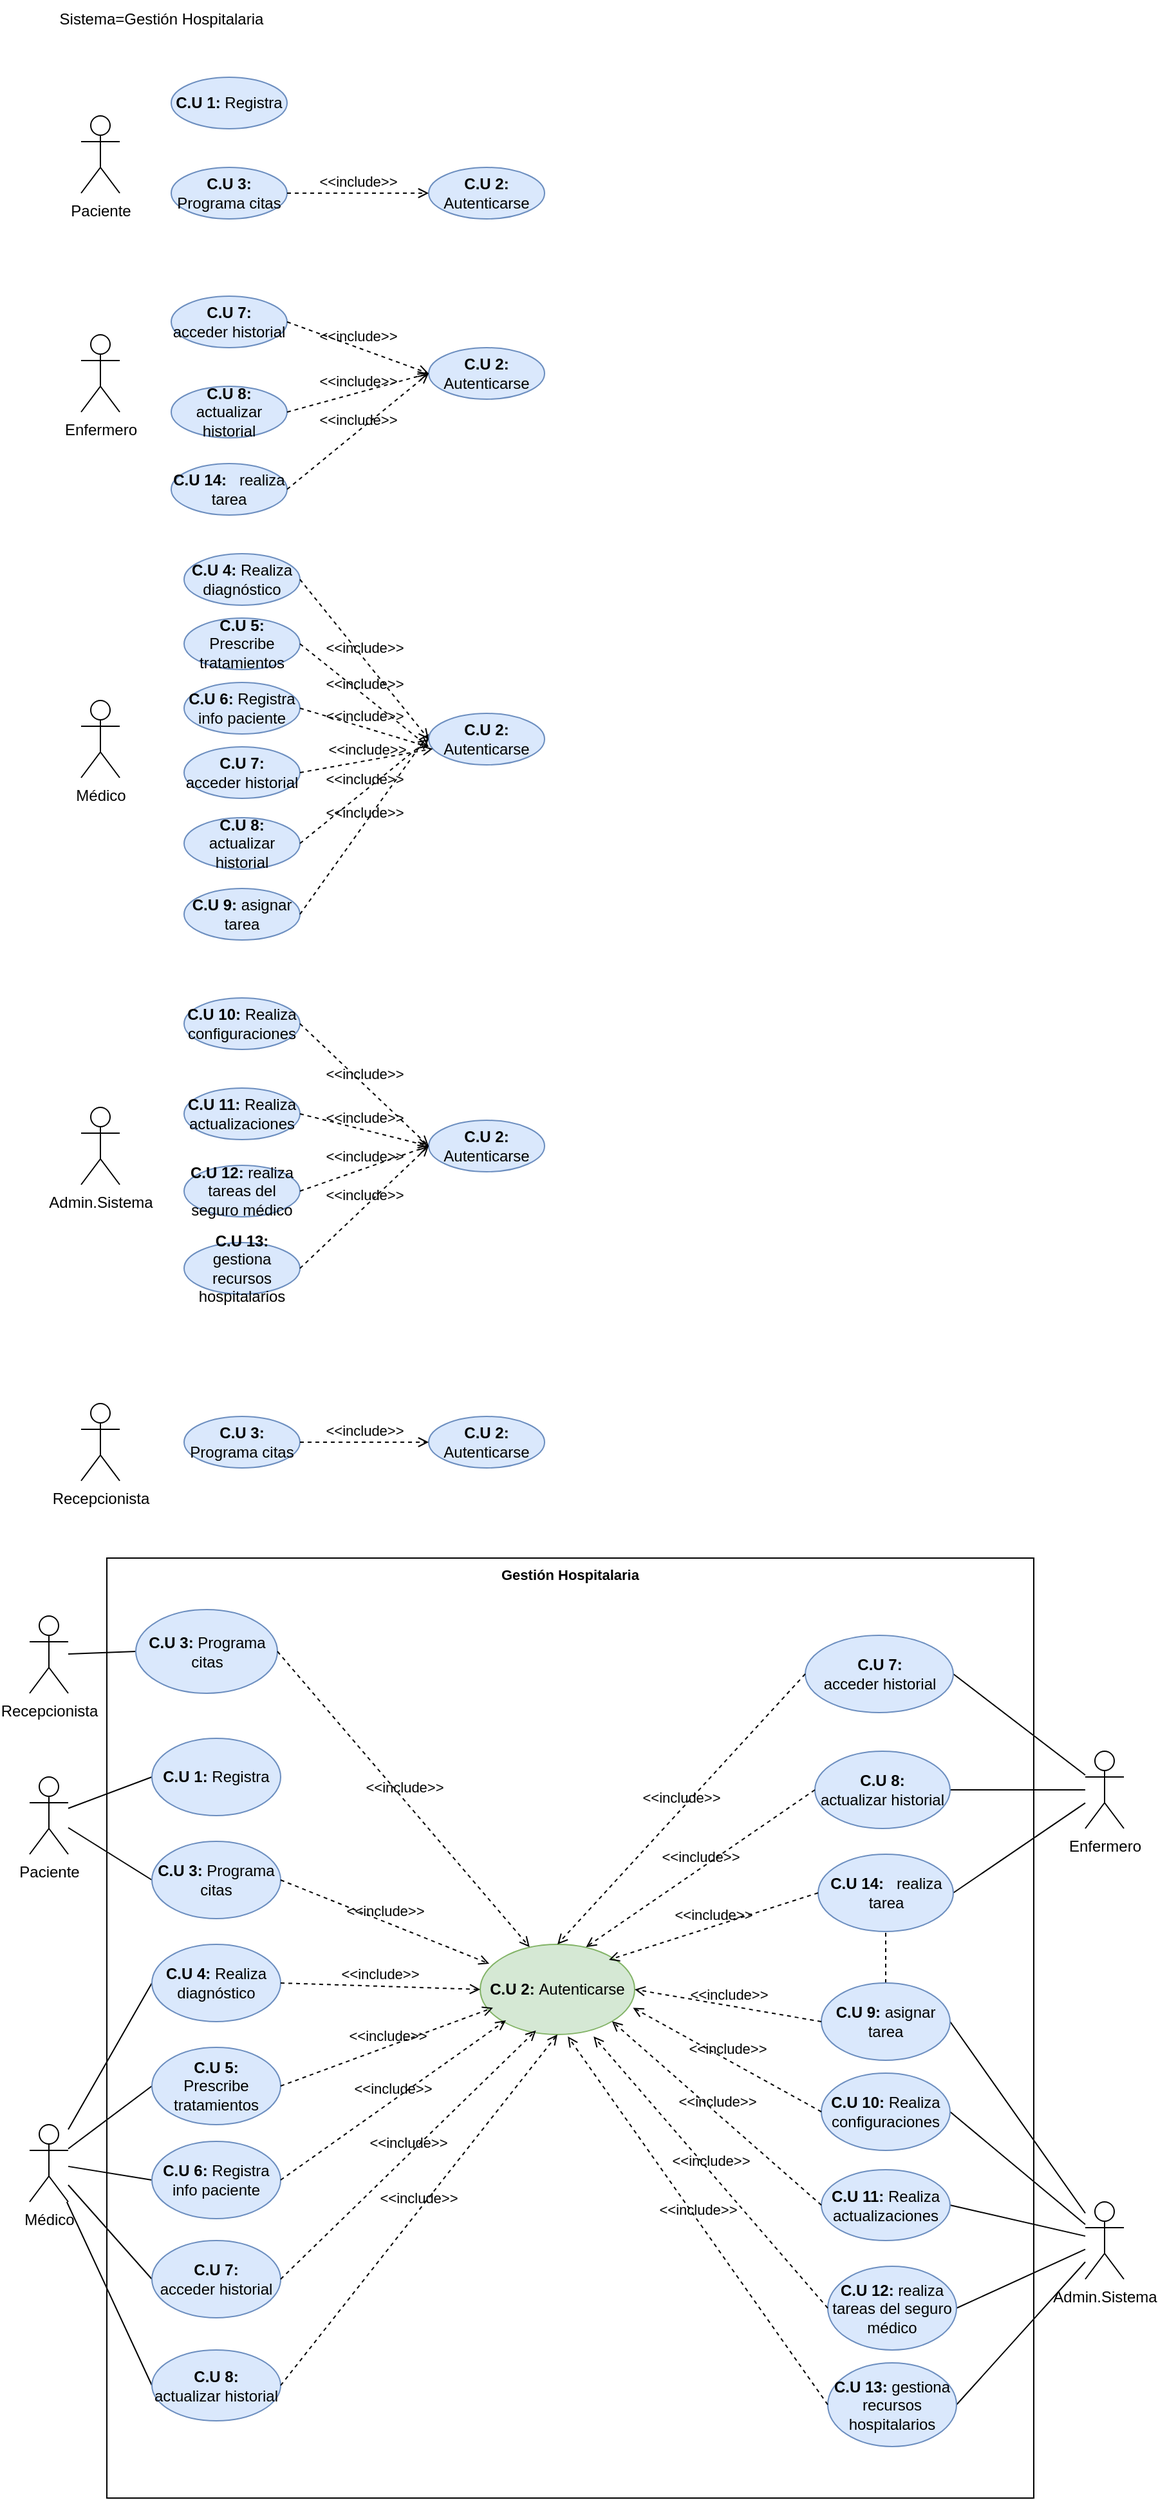<mxfile version="22.1.0" type="device">
  <diagram name="Página-1" id="t7HE7rGD_B2CIkZX6Klu">
    <mxGraphModel dx="2514" dy="882" grid="1" gridSize="10" guides="1" tooltips="1" connect="1" arrows="1" fold="1" page="1" pageScale="1" pageWidth="827" pageHeight="1169" math="0" shadow="0">
      <root>
        <mxCell id="0" />
        <mxCell id="1" parent="0" />
        <mxCell id="BdfiokPz7yg9Vp4kENDb-143" value="Gestión Hospitalaria" style="shape=rect;html=1;verticalAlign=top;fontStyle=1;whiteSpace=wrap;align=center;fontFamily=Helvetica;fontSize=11;fontColor=default;fillColor=default;" vertex="1" parent="1">
          <mxGeometry x="80" y="1270" width="720" height="730" as="geometry" />
        </mxCell>
        <mxCell id="BdfiokPz7yg9Vp4kENDb-1" value="Paciente" style="shape=umlActor;verticalLabelPosition=bottom;verticalAlign=top;html=1;outlineConnect=0;" vertex="1" parent="1">
          <mxGeometry x="60" y="150" width="30" height="60" as="geometry" />
        </mxCell>
        <mxCell id="BdfiokPz7yg9Vp4kENDb-2" value="Sistema=Gestión Hospitalaria" style="text;html=1;strokeColor=none;fillColor=none;align=center;verticalAlign=middle;whiteSpace=wrap;rounded=0;" vertex="1" parent="1">
          <mxGeometry x="30" y="60" width="185" height="30" as="geometry" />
        </mxCell>
        <mxCell id="BdfiokPz7yg9Vp4kENDb-3" value="Médico" style="shape=umlActor;verticalLabelPosition=bottom;verticalAlign=top;html=1;outlineConnect=0;" vertex="1" parent="1">
          <mxGeometry x="60" y="604" width="30" height="60" as="geometry" />
        </mxCell>
        <mxCell id="BdfiokPz7yg9Vp4kENDb-4" value="Enfermero" style="shape=umlActor;verticalLabelPosition=bottom;verticalAlign=top;html=1;outlineConnect=0;" vertex="1" parent="1">
          <mxGeometry x="60" y="320" width="30" height="60" as="geometry" />
        </mxCell>
        <mxCell id="BdfiokPz7yg9Vp4kENDb-5" value="Admin.Sistema" style="shape=umlActor;verticalLabelPosition=bottom;verticalAlign=top;html=1;outlineConnect=0;" vertex="1" parent="1">
          <mxGeometry x="60" y="920" width="30" height="60" as="geometry" />
        </mxCell>
        <mxCell id="BdfiokPz7yg9Vp4kENDb-6" value="Recepcionista" style="shape=umlActor;verticalLabelPosition=bottom;verticalAlign=top;html=1;outlineConnect=0;" vertex="1" parent="1">
          <mxGeometry x="60" y="1150" width="30" height="60" as="geometry" />
        </mxCell>
        <mxCell id="BdfiokPz7yg9Vp4kENDb-7" value="&lt;b&gt;C.U 1: &lt;/b&gt;Registra" style="ellipse;whiteSpace=wrap;html=1;fillColor=#dae8fc;strokeColor=#6c8ebf;" vertex="1" parent="1">
          <mxGeometry x="130" y="120" width="90" height="40" as="geometry" />
        </mxCell>
        <mxCell id="BdfiokPz7yg9Vp4kENDb-8" value="&lt;b&gt;C.U 2: &lt;/b&gt;Autenticarse" style="ellipse;whiteSpace=wrap;html=1;fillColor=#dae8fc;strokeColor=#6c8ebf;" vertex="1" parent="1">
          <mxGeometry x="330" y="190" width="90" height="40" as="geometry" />
        </mxCell>
        <mxCell id="BdfiokPz7yg9Vp4kENDb-12" value="&lt;b&gt;C.U 2: &lt;/b&gt;Autenticarse" style="ellipse;whiteSpace=wrap;html=1;fillColor=#dae8fc;strokeColor=#6c8ebf;" vertex="1" parent="1">
          <mxGeometry x="330" y="1160" width="90" height="40" as="geometry" />
        </mxCell>
        <mxCell id="BdfiokPz7yg9Vp4kENDb-13" value="&lt;b&gt;C.U 3: &lt;/b&gt;Programa citas" style="ellipse;whiteSpace=wrap;html=1;fillColor=#dae8fc;strokeColor=#6c8ebf;" vertex="1" parent="1">
          <mxGeometry x="130" y="190" width="90" height="40" as="geometry" />
        </mxCell>
        <mxCell id="BdfiokPz7yg9Vp4kENDb-14" value="&lt;b&gt;C.U 3: &lt;/b&gt;Programa citas" style="ellipse;whiteSpace=wrap;html=1;fillColor=#dae8fc;strokeColor=#6c8ebf;" vertex="1" parent="1">
          <mxGeometry x="140" y="1160" width="90" height="40" as="geometry" />
        </mxCell>
        <mxCell id="BdfiokPz7yg9Vp4kENDb-17" value="&lt;b&gt;C.U 4: &lt;/b&gt;Realiza diagnóstico" style="ellipse;whiteSpace=wrap;html=1;fillColor=#dae8fc;strokeColor=#6c8ebf;" vertex="1" parent="1">
          <mxGeometry x="140" y="490" width="90" height="40" as="geometry" />
        </mxCell>
        <mxCell id="BdfiokPz7yg9Vp4kENDb-18" value="&lt;b&gt;C.U 5: &lt;br&gt;&lt;/b&gt;Prescribe tratamientos" style="ellipse;whiteSpace=wrap;html=1;fillColor=#dae8fc;strokeColor=#6c8ebf;" vertex="1" parent="1">
          <mxGeometry x="140" y="540" width="90" height="40" as="geometry" />
        </mxCell>
        <mxCell id="BdfiokPz7yg9Vp4kENDb-19" value="&lt;b&gt;C.U 6: &lt;/b&gt;Registra&lt;b&gt; &lt;/b&gt;info&lt;b&gt; &lt;/b&gt;paciente&lt;b&gt;&lt;br&gt;&lt;/b&gt;" style="ellipse;whiteSpace=wrap;html=1;fillColor=#dae8fc;strokeColor=#6c8ebf;" vertex="1" parent="1">
          <mxGeometry x="140" y="590" width="90" height="40" as="geometry" />
        </mxCell>
        <mxCell id="BdfiokPz7yg9Vp4kENDb-20" value="&lt;b&gt;C.U 2: &lt;/b&gt;Autenticarse" style="ellipse;whiteSpace=wrap;html=1;fillColor=#dae8fc;strokeColor=#6c8ebf;" vertex="1" parent="1">
          <mxGeometry x="330" y="614" width="90" height="40" as="geometry" />
        </mxCell>
        <mxCell id="BdfiokPz7yg9Vp4kENDb-24" value="&lt;b&gt;C.U &lt;/b&gt;&lt;b&gt;9: &lt;/b&gt;asignar tarea&lt;b&gt; &lt;/b&gt;&lt;b&gt; &lt;/b&gt;&lt;b&gt;&lt;br&gt;&lt;/b&gt;" style="ellipse;whiteSpace=wrap;html=1;fillColor=#dae8fc;strokeColor=#6c8ebf;" vertex="1" parent="1">
          <mxGeometry x="140" y="750" width="90" height="40" as="geometry" />
        </mxCell>
        <mxCell id="BdfiokPz7yg9Vp4kENDb-25" value="&lt;b&gt;C.U 7: &lt;br&gt;&lt;/b&gt;acceder historial" style="ellipse;whiteSpace=wrap;html=1;fillColor=#dae8fc;strokeColor=#6c8ebf;" vertex="1" parent="1">
          <mxGeometry x="130" y="290" width="90" height="40" as="geometry" />
        </mxCell>
        <mxCell id="BdfiokPz7yg9Vp4kENDb-26" value="&lt;b&gt;C.U 2: &lt;/b&gt;Autenticarse" style="ellipse;whiteSpace=wrap;html=1;fillColor=#dae8fc;strokeColor=#6c8ebf;" vertex="1" parent="1">
          <mxGeometry x="330" y="330" width="90" height="40" as="geometry" />
        </mxCell>
        <mxCell id="BdfiokPz7yg9Vp4kENDb-27" value="&lt;b&gt;C.U 7: &lt;br&gt;&lt;/b&gt;acceder historial" style="ellipse;whiteSpace=wrap;html=1;fillColor=#dae8fc;strokeColor=#6c8ebf;" vertex="1" parent="1">
          <mxGeometry x="140" y="640" width="90" height="40" as="geometry" />
        </mxCell>
        <mxCell id="BdfiokPz7yg9Vp4kENDb-28" value="&lt;b&gt;C.U 8: &lt;br&gt;&lt;/b&gt;actualizar historial" style="ellipse;whiteSpace=wrap;html=1;fillColor=#dae8fc;strokeColor=#6c8ebf;" vertex="1" parent="1">
          <mxGeometry x="130" y="360" width="90" height="40" as="geometry" />
        </mxCell>
        <mxCell id="BdfiokPz7yg9Vp4kENDb-33" value="&lt;b&gt;C.U 8: &lt;br&gt;&lt;/b&gt;actualizar historial" style="ellipse;whiteSpace=wrap;html=1;fillColor=#dae8fc;strokeColor=#6c8ebf;" vertex="1" parent="1">
          <mxGeometry x="140" y="695" width="90" height="40" as="geometry" />
        </mxCell>
        <mxCell id="BdfiokPz7yg9Vp4kENDb-37" value="&lt;b&gt;C.U 2: &lt;/b&gt;Autenticarse" style="ellipse;whiteSpace=wrap;html=1;fillColor=#dae8fc;strokeColor=#6c8ebf;" vertex="1" parent="1">
          <mxGeometry x="330" y="930" width="90" height="40" as="geometry" />
        </mxCell>
        <mxCell id="BdfiokPz7yg9Vp4kENDb-38" value="&lt;b&gt;C.U 10: &lt;/b&gt;Realiza configuraciones" style="ellipse;whiteSpace=wrap;html=1;fillColor=#dae8fc;strokeColor=#6c8ebf;" vertex="1" parent="1">
          <mxGeometry x="140" y="835" width="90" height="40" as="geometry" />
        </mxCell>
        <mxCell id="BdfiokPz7yg9Vp4kENDb-39" value="&lt;b&gt;C.U 11: &lt;/b&gt;Realiza actualizaciones" style="ellipse;whiteSpace=wrap;html=1;fillColor=#dae8fc;strokeColor=#6c8ebf;" vertex="1" parent="1">
          <mxGeometry x="140" y="905" width="90" height="40" as="geometry" />
        </mxCell>
        <mxCell id="BdfiokPz7yg9Vp4kENDb-42" value="&lt;b&gt;C.U 12: &lt;/b&gt;realiza&lt;b&gt; &lt;/b&gt;tareas&lt;b&gt; &lt;/b&gt;del&lt;b&gt; &lt;/b&gt;seguro&lt;b&gt; &lt;/b&gt;médico&lt;b&gt;&lt;br&gt;&lt;/b&gt;" style="ellipse;whiteSpace=wrap;html=1;fillColor=#dae8fc;strokeColor=#6c8ebf;" vertex="1" parent="1">
          <mxGeometry x="140" y="965" width="90" height="40" as="geometry" />
        </mxCell>
        <mxCell id="BdfiokPz7yg9Vp4kENDb-45" value="&lt;b&gt;C.U 13: &lt;/b&gt;gestiona recursos hospitalarios" style="ellipse;whiteSpace=wrap;html=1;fillColor=#dae8fc;strokeColor=#6c8ebf;" vertex="1" parent="1">
          <mxGeometry x="140" y="1025" width="90" height="40" as="geometry" />
        </mxCell>
        <mxCell id="BdfiokPz7yg9Vp4kENDb-47" value="&lt;b&gt;C.U 14:&amp;nbsp;&lt;/b&gt;&amp;nbsp; realiza tarea" style="ellipse;whiteSpace=wrap;html=1;fillColor=#dae8fc;strokeColor=#6c8ebf;" vertex="1" parent="1">
          <mxGeometry x="130" y="420" width="90" height="40" as="geometry" />
        </mxCell>
        <mxCell id="BdfiokPz7yg9Vp4kENDb-110" style="rounded=0;orthogonalLoop=1;jettySize=auto;html=1;entryX=0;entryY=0.5;entryDx=0;entryDy=0;endArrow=none;endFill=0;" edge="1" parent="1" source="BdfiokPz7yg9Vp4kENDb-49" target="BdfiokPz7yg9Vp4kENDb-51">
          <mxGeometry relative="1" as="geometry" />
        </mxCell>
        <mxCell id="BdfiokPz7yg9Vp4kENDb-111" style="edgeStyle=none;shape=connector;rounded=0;orthogonalLoop=1;jettySize=auto;html=1;entryX=0;entryY=0.5;entryDx=0;entryDy=0;labelBackgroundColor=default;strokeColor=default;align=center;verticalAlign=middle;fontFamily=Helvetica;fontSize=11;fontColor=default;endArrow=none;endFill=0;" edge="1" parent="1" source="BdfiokPz7yg9Vp4kENDb-49" target="BdfiokPz7yg9Vp4kENDb-53">
          <mxGeometry relative="1" as="geometry" />
        </mxCell>
        <mxCell id="BdfiokPz7yg9Vp4kENDb-49" value="Paciente" style="shape=umlActor;verticalLabelPosition=bottom;verticalAlign=top;html=1;outlineConnect=0;" vertex="1" parent="1">
          <mxGeometry x="20" y="1440" width="30" height="60" as="geometry" />
        </mxCell>
        <mxCell id="BdfiokPz7yg9Vp4kENDb-51" value="&lt;b&gt;C.U 1: &lt;/b&gt;Registra" style="ellipse;whiteSpace=wrap;html=1;fillColor=#dae8fc;strokeColor=#6c8ebf;" vertex="1" parent="1">
          <mxGeometry x="115" y="1410" width="100" height="60" as="geometry" />
        </mxCell>
        <mxCell id="BdfiokPz7yg9Vp4kENDb-53" value="&lt;b&gt;C.U 3: &lt;/b&gt;Programa citas" style="ellipse;whiteSpace=wrap;html=1;fillColor=#dae8fc;strokeColor=#6c8ebf;" vertex="1" parent="1">
          <mxGeometry x="115" y="1490" width="100" height="60" as="geometry" />
        </mxCell>
        <mxCell id="BdfiokPz7yg9Vp4kENDb-56" value="&lt;b&gt;C.U 2: &lt;/b&gt;Autenticarse" style="ellipse;whiteSpace=wrap;html=1;fillColor=#d5e8d4;strokeColor=#82b366;" vertex="1" parent="1">
          <mxGeometry x="370" y="1570" width="120" height="70" as="geometry" />
        </mxCell>
        <mxCell id="BdfiokPz7yg9Vp4kENDb-112" style="edgeStyle=none;shape=connector;rounded=0;orthogonalLoop=1;jettySize=auto;html=1;entryX=0;entryY=0.5;entryDx=0;entryDy=0;labelBackgroundColor=default;strokeColor=default;align=center;verticalAlign=middle;fontFamily=Helvetica;fontSize=11;fontColor=default;endArrow=none;endFill=0;" edge="1" parent="1" source="BdfiokPz7yg9Vp4kENDb-62" target="BdfiokPz7yg9Vp4kENDb-68">
          <mxGeometry relative="1" as="geometry" />
        </mxCell>
        <mxCell id="BdfiokPz7yg9Vp4kENDb-113" style="edgeStyle=none;shape=connector;rounded=0;orthogonalLoop=1;jettySize=auto;html=1;entryX=0;entryY=0.5;entryDx=0;entryDy=0;labelBackgroundColor=default;strokeColor=default;align=center;verticalAlign=middle;fontFamily=Helvetica;fontSize=11;fontColor=default;endArrow=none;endFill=0;" edge="1" parent="1" source="BdfiokPz7yg9Vp4kENDb-62" target="BdfiokPz7yg9Vp4kENDb-69">
          <mxGeometry relative="1" as="geometry" />
        </mxCell>
        <mxCell id="BdfiokPz7yg9Vp4kENDb-114" style="edgeStyle=none;shape=connector;rounded=0;orthogonalLoop=1;jettySize=auto;html=1;entryX=0;entryY=0.5;entryDx=0;entryDy=0;labelBackgroundColor=default;strokeColor=default;align=center;verticalAlign=middle;fontFamily=Helvetica;fontSize=11;fontColor=default;endArrow=none;endFill=0;" edge="1" parent="1" source="BdfiokPz7yg9Vp4kENDb-62" target="BdfiokPz7yg9Vp4kENDb-70">
          <mxGeometry relative="1" as="geometry" />
        </mxCell>
        <mxCell id="BdfiokPz7yg9Vp4kENDb-115" style="edgeStyle=none;shape=connector;rounded=0;orthogonalLoop=1;jettySize=auto;html=1;entryX=0;entryY=0.5;entryDx=0;entryDy=0;labelBackgroundColor=default;strokeColor=default;align=center;verticalAlign=middle;fontFamily=Helvetica;fontSize=11;fontColor=default;endArrow=none;endFill=0;" edge="1" parent="1" source="BdfiokPz7yg9Vp4kENDb-62" target="BdfiokPz7yg9Vp4kENDb-76">
          <mxGeometry relative="1" as="geometry" />
        </mxCell>
        <mxCell id="BdfiokPz7yg9Vp4kENDb-116" style="edgeStyle=none;shape=connector;rounded=0;orthogonalLoop=1;jettySize=auto;html=1;entryX=0;entryY=0.5;entryDx=0;entryDy=0;labelBackgroundColor=default;strokeColor=default;align=center;verticalAlign=middle;fontFamily=Helvetica;fontSize=11;fontColor=default;endArrow=none;endFill=0;" edge="1" parent="1" source="BdfiokPz7yg9Vp4kENDb-62" target="BdfiokPz7yg9Vp4kENDb-78">
          <mxGeometry relative="1" as="geometry" />
        </mxCell>
        <mxCell id="BdfiokPz7yg9Vp4kENDb-62" value="Médico" style="shape=umlActor;verticalLabelPosition=bottom;verticalAlign=top;html=1;outlineConnect=0;" vertex="1" parent="1">
          <mxGeometry x="20" y="1710" width="30" height="60" as="geometry" />
        </mxCell>
        <mxCell id="BdfiokPz7yg9Vp4kENDb-118" style="edgeStyle=none;shape=connector;rounded=0;orthogonalLoop=1;jettySize=auto;html=1;entryX=1;entryY=0.5;entryDx=0;entryDy=0;labelBackgroundColor=default;strokeColor=default;align=center;verticalAlign=middle;fontFamily=Helvetica;fontSize=11;fontColor=default;endArrow=none;endFill=0;" edge="1" parent="1" source="BdfiokPz7yg9Vp4kENDb-63" target="BdfiokPz7yg9Vp4kENDb-75">
          <mxGeometry relative="1" as="geometry" />
        </mxCell>
        <mxCell id="BdfiokPz7yg9Vp4kENDb-119" style="edgeStyle=none;shape=connector;rounded=0;orthogonalLoop=1;jettySize=auto;html=1;entryX=1;entryY=0.5;entryDx=0;entryDy=0;labelBackgroundColor=default;strokeColor=default;align=center;verticalAlign=middle;fontFamily=Helvetica;fontSize=11;fontColor=default;endArrow=none;endFill=0;" edge="1" parent="1" source="BdfiokPz7yg9Vp4kENDb-63" target="BdfiokPz7yg9Vp4kENDb-88">
          <mxGeometry relative="1" as="geometry" />
        </mxCell>
        <mxCell id="BdfiokPz7yg9Vp4kENDb-120" style="edgeStyle=none;shape=connector;rounded=0;orthogonalLoop=1;jettySize=auto;html=1;entryX=1;entryY=0.5;entryDx=0;entryDy=0;labelBackgroundColor=default;strokeColor=default;align=center;verticalAlign=middle;fontFamily=Helvetica;fontSize=11;fontColor=default;endArrow=none;endFill=0;" edge="1" parent="1" source="BdfiokPz7yg9Vp4kENDb-63" target="BdfiokPz7yg9Vp4kENDb-85">
          <mxGeometry relative="1" as="geometry" />
        </mxCell>
        <mxCell id="BdfiokPz7yg9Vp4kENDb-121" style="edgeStyle=none;shape=connector;rounded=0;orthogonalLoop=1;jettySize=auto;html=1;entryX=1;entryY=0.5;entryDx=0;entryDy=0;labelBackgroundColor=default;strokeColor=default;align=center;verticalAlign=middle;fontFamily=Helvetica;fontSize=11;fontColor=default;endArrow=none;endFill=0;" edge="1" parent="1" source="BdfiokPz7yg9Vp4kENDb-63" target="BdfiokPz7yg9Vp4kENDb-83">
          <mxGeometry relative="1" as="geometry" />
        </mxCell>
        <mxCell id="BdfiokPz7yg9Vp4kENDb-122" style="edgeStyle=none;shape=connector;rounded=0;orthogonalLoop=1;jettySize=auto;html=1;entryX=1;entryY=0.5;entryDx=0;entryDy=0;labelBackgroundColor=default;strokeColor=default;align=center;verticalAlign=middle;fontFamily=Helvetica;fontSize=11;fontColor=default;endArrow=none;endFill=0;" edge="1" parent="1" source="BdfiokPz7yg9Vp4kENDb-63" target="BdfiokPz7yg9Vp4kENDb-82">
          <mxGeometry relative="1" as="geometry" />
        </mxCell>
        <mxCell id="BdfiokPz7yg9Vp4kENDb-63" value="Admin.Sistema" style="shape=umlActor;verticalLabelPosition=bottom;verticalAlign=top;html=1;outlineConnect=0;" vertex="1" parent="1">
          <mxGeometry x="840" y="1770" width="30" height="60" as="geometry" />
        </mxCell>
        <mxCell id="BdfiokPz7yg9Vp4kENDb-68" value="&lt;b&gt;C.U 4: &lt;/b&gt;Realiza diagnóstico" style="ellipse;whiteSpace=wrap;html=1;fillColor=#dae8fc;strokeColor=#6c8ebf;" vertex="1" parent="1">
          <mxGeometry x="115" y="1570" width="100" height="60" as="geometry" />
        </mxCell>
        <mxCell id="BdfiokPz7yg9Vp4kENDb-69" value="&lt;b&gt;C.U 5: &lt;br&gt;&lt;/b&gt;Prescribe tratamientos" style="ellipse;whiteSpace=wrap;html=1;fillColor=#dae8fc;strokeColor=#6c8ebf;" vertex="1" parent="1">
          <mxGeometry x="115" y="1650" width="100" height="60" as="geometry" />
        </mxCell>
        <mxCell id="BdfiokPz7yg9Vp4kENDb-70" value="&lt;b&gt;C.U 6: &lt;/b&gt;Registra&lt;b&gt; &lt;/b&gt;info&lt;b&gt; &lt;/b&gt;paciente&lt;b&gt;&lt;br&gt;&lt;/b&gt;" style="ellipse;whiteSpace=wrap;html=1;fillColor=#dae8fc;strokeColor=#6c8ebf;" vertex="1" parent="1">
          <mxGeometry x="115" y="1723" width="100" height="60" as="geometry" />
        </mxCell>
        <mxCell id="BdfiokPz7yg9Vp4kENDb-142" style="edgeStyle=none;shape=connector;rounded=0;orthogonalLoop=1;jettySize=auto;html=1;labelBackgroundColor=default;strokeColor=default;align=center;verticalAlign=middle;fontFamily=Helvetica;fontSize=11;fontColor=default;endArrow=none;endFill=0;dashed=1;" edge="1" parent="1" source="BdfiokPz7yg9Vp4kENDb-75" target="BdfiokPz7yg9Vp4kENDb-107">
          <mxGeometry relative="1" as="geometry" />
        </mxCell>
        <mxCell id="BdfiokPz7yg9Vp4kENDb-75" value="&lt;b&gt;C.U &lt;/b&gt;&lt;b&gt;9: &lt;/b&gt;asignar tarea&lt;b&gt; &lt;/b&gt;&lt;b&gt; &lt;/b&gt;&lt;b&gt;&lt;br&gt;&lt;/b&gt;" style="ellipse;whiteSpace=wrap;html=1;fillColor=#dae8fc;strokeColor=#6c8ebf;" vertex="1" parent="1">
          <mxGeometry x="635" y="1600" width="100" height="60" as="geometry" />
        </mxCell>
        <mxCell id="BdfiokPz7yg9Vp4kENDb-76" value="&lt;b&gt;C.U 7: &lt;br&gt;&lt;/b&gt;acceder historial" style="ellipse;whiteSpace=wrap;html=1;fillColor=#dae8fc;strokeColor=#6c8ebf;" vertex="1" parent="1">
          <mxGeometry x="115" y="1800" width="100" height="60" as="geometry" />
        </mxCell>
        <mxCell id="BdfiokPz7yg9Vp4kENDb-78" value="&lt;b&gt;C.U 8: &lt;br&gt;&lt;/b&gt;actualizar historial" style="ellipse;whiteSpace=wrap;html=1;fillColor=#dae8fc;strokeColor=#6c8ebf;" vertex="1" parent="1">
          <mxGeometry x="115" y="1885" width="100" height="55" as="geometry" />
        </mxCell>
        <mxCell id="BdfiokPz7yg9Vp4kENDb-82" value="&lt;b&gt;C.U 10: &lt;/b&gt;Realiza configuraciones" style="ellipse;whiteSpace=wrap;html=1;fillColor=#dae8fc;strokeColor=#6c8ebf;" vertex="1" parent="1">
          <mxGeometry x="635" y="1670" width="100" height="60" as="geometry" />
        </mxCell>
        <mxCell id="BdfiokPz7yg9Vp4kENDb-83" value="&lt;b&gt;C.U 11: &lt;/b&gt;Realiza actualizaciones" style="ellipse;whiteSpace=wrap;html=1;fillColor=#dae8fc;strokeColor=#6c8ebf;" vertex="1" parent="1">
          <mxGeometry x="635" y="1745" width="100" height="55" as="geometry" />
        </mxCell>
        <mxCell id="BdfiokPz7yg9Vp4kENDb-85" value="&lt;b&gt;C.U 12: &lt;/b&gt;realiza&lt;b&gt; &lt;/b&gt;tareas&lt;b&gt; &lt;/b&gt;del&lt;b&gt; &lt;/b&gt;seguro&lt;b&gt; &lt;/b&gt;médico&lt;b&gt;&lt;br&gt;&lt;/b&gt;" style="ellipse;whiteSpace=wrap;html=1;fillColor=#dae8fc;strokeColor=#6c8ebf;" vertex="1" parent="1">
          <mxGeometry x="640" y="1820" width="100" height="65" as="geometry" />
        </mxCell>
        <mxCell id="BdfiokPz7yg9Vp4kENDb-88" value="&lt;b&gt;C.U 13: &lt;/b&gt;gestiona recursos hospitalarios" style="ellipse;whiteSpace=wrap;html=1;fillColor=#dae8fc;strokeColor=#6c8ebf;" vertex="1" parent="1">
          <mxGeometry x="640" y="1895" width="100" height="65" as="geometry" />
        </mxCell>
        <mxCell id="BdfiokPz7yg9Vp4kENDb-91" value="&amp;lt;&amp;lt;include&amp;gt;&amp;gt;" style="edgeStyle=none;html=1;endArrow=open;verticalAlign=bottom;dashed=1;labelBackgroundColor=none;rounded=0;exitX=1;exitY=0.5;exitDx=0;exitDy=0;entryX=0.059;entryY=0.215;entryDx=0;entryDy=0;entryPerimeter=0;" edge="1" parent="1" source="BdfiokPz7yg9Vp4kENDb-53" target="BdfiokPz7yg9Vp4kENDb-56">
          <mxGeometry width="160" relative="1" as="geometry">
            <mxPoint x="225" y="1600" as="sourcePoint" />
            <mxPoint x="390" y="1635" as="targetPoint" />
          </mxGeometry>
        </mxCell>
        <mxCell id="BdfiokPz7yg9Vp4kENDb-123" style="edgeStyle=none;shape=connector;rounded=0;orthogonalLoop=1;jettySize=auto;html=1;entryX=1;entryY=0.5;entryDx=0;entryDy=0;labelBackgroundColor=default;strokeColor=default;align=center;verticalAlign=middle;fontFamily=Helvetica;fontSize=11;fontColor=default;endArrow=none;endFill=0;" edge="1" parent="1" source="BdfiokPz7yg9Vp4kENDb-104" target="BdfiokPz7yg9Vp4kENDb-107">
          <mxGeometry relative="1" as="geometry" />
        </mxCell>
        <mxCell id="BdfiokPz7yg9Vp4kENDb-124" style="edgeStyle=none;shape=connector;rounded=0;orthogonalLoop=1;jettySize=auto;html=1;entryX=1;entryY=0.5;entryDx=0;entryDy=0;labelBackgroundColor=default;strokeColor=default;align=center;verticalAlign=middle;fontFamily=Helvetica;fontSize=11;fontColor=default;endArrow=none;endFill=0;" edge="1" parent="1" source="BdfiokPz7yg9Vp4kENDb-104" target="BdfiokPz7yg9Vp4kENDb-106">
          <mxGeometry relative="1" as="geometry" />
        </mxCell>
        <mxCell id="BdfiokPz7yg9Vp4kENDb-125" style="edgeStyle=none;shape=connector;rounded=0;orthogonalLoop=1;jettySize=auto;html=1;entryX=1;entryY=0.5;entryDx=0;entryDy=0;labelBackgroundColor=default;strokeColor=default;align=center;verticalAlign=middle;fontFamily=Helvetica;fontSize=11;fontColor=default;endArrow=none;endFill=0;" edge="1" parent="1" source="BdfiokPz7yg9Vp4kENDb-104" target="BdfiokPz7yg9Vp4kENDb-105">
          <mxGeometry relative="1" as="geometry" />
        </mxCell>
        <mxCell id="BdfiokPz7yg9Vp4kENDb-104" value="Enfermero" style="shape=umlActor;verticalLabelPosition=bottom;verticalAlign=top;html=1;outlineConnect=0;" vertex="1" parent="1">
          <mxGeometry x="840" y="1420" width="30" height="60" as="geometry" />
        </mxCell>
        <mxCell id="BdfiokPz7yg9Vp4kENDb-105" value="&lt;b&gt;C.U 7: &lt;br&gt;&lt;/b&gt;acceder historial" style="ellipse;whiteSpace=wrap;html=1;fillColor=#dae8fc;strokeColor=#6c8ebf;" vertex="1" parent="1">
          <mxGeometry x="622.5" y="1330" width="115" height="60" as="geometry" />
        </mxCell>
        <mxCell id="BdfiokPz7yg9Vp4kENDb-106" value="&lt;b&gt;C.U 8: &lt;br&gt;&lt;/b&gt;actualizar historial" style="ellipse;whiteSpace=wrap;html=1;fillColor=#dae8fc;strokeColor=#6c8ebf;" vertex="1" parent="1">
          <mxGeometry x="630" y="1420" width="105" height="60" as="geometry" />
        </mxCell>
        <mxCell id="BdfiokPz7yg9Vp4kENDb-107" value="&lt;b&gt;C.U 14:&amp;nbsp;&lt;/b&gt;&amp;nbsp; realiza tarea" style="ellipse;whiteSpace=wrap;html=1;fillColor=#dae8fc;strokeColor=#6c8ebf;" vertex="1" parent="1">
          <mxGeometry x="632.5" y="1500" width="105" height="60" as="geometry" />
        </mxCell>
        <mxCell id="BdfiokPz7yg9Vp4kENDb-117" style="edgeStyle=none;shape=connector;rounded=0;orthogonalLoop=1;jettySize=auto;html=1;entryX=0;entryY=0.5;entryDx=0;entryDy=0;labelBackgroundColor=default;strokeColor=default;align=center;verticalAlign=middle;fontFamily=Helvetica;fontSize=11;fontColor=default;endArrow=none;endFill=0;" edge="1" parent="1" source="BdfiokPz7yg9Vp4kENDb-108" target="BdfiokPz7yg9Vp4kENDb-109">
          <mxGeometry relative="1" as="geometry" />
        </mxCell>
        <mxCell id="BdfiokPz7yg9Vp4kENDb-108" value="Recepcionista" style="shape=umlActor;verticalLabelPosition=bottom;verticalAlign=top;html=1;outlineConnect=0;" vertex="1" parent="1">
          <mxGeometry x="20" y="1315" width="30" height="60" as="geometry" />
        </mxCell>
        <mxCell id="BdfiokPz7yg9Vp4kENDb-109" value="&lt;b&gt;C.U 3: &lt;/b&gt;Programa citas" style="ellipse;whiteSpace=wrap;html=1;fillColor=#dae8fc;strokeColor=#6c8ebf;" vertex="1" parent="1">
          <mxGeometry x="102.5" y="1310" width="110" height="65" as="geometry" />
        </mxCell>
        <mxCell id="BdfiokPz7yg9Vp4kENDb-126" value="&amp;lt;&amp;lt;include&amp;gt;&amp;gt;" style="edgeStyle=none;html=1;endArrow=open;verticalAlign=bottom;dashed=1;labelBackgroundColor=none;rounded=0;exitX=1;exitY=0.5;exitDx=0;exitDy=0;entryX=0.32;entryY=0.03;entryDx=0;entryDy=0;entryPerimeter=0;" edge="1" parent="1" source="BdfiokPz7yg9Vp4kENDb-109" target="BdfiokPz7yg9Vp4kENDb-56">
          <mxGeometry width="160" relative="1" as="geometry">
            <mxPoint x="225" y="1450" as="sourcePoint" />
            <mxPoint x="410" y="1580" as="targetPoint" />
          </mxGeometry>
        </mxCell>
        <mxCell id="BdfiokPz7yg9Vp4kENDb-128" value="&amp;lt;&amp;lt;include&amp;gt;&amp;gt;" style="edgeStyle=none;html=1;endArrow=open;verticalAlign=bottom;dashed=1;labelBackgroundColor=none;rounded=0;exitX=0;exitY=0.5;exitDx=0;exitDy=0;entryX=0.5;entryY=0;entryDx=0;entryDy=0;" edge="1" parent="1" source="BdfiokPz7yg9Vp4kENDb-105" target="BdfiokPz7yg9Vp4kENDb-56">
          <mxGeometry width="160" relative="1" as="geometry">
            <mxPoint x="222" y="1353" as="sourcePoint" />
            <mxPoint x="414" y="1580" as="targetPoint" />
          </mxGeometry>
        </mxCell>
        <mxCell id="BdfiokPz7yg9Vp4kENDb-129" value="&amp;lt;&amp;lt;include&amp;gt;&amp;gt;" style="edgeStyle=none;html=1;endArrow=open;verticalAlign=bottom;dashed=1;labelBackgroundColor=none;rounded=0;exitX=0;exitY=0.5;exitDx=0;exitDy=0;entryX=0.685;entryY=0.03;entryDx=0;entryDy=0;entryPerimeter=0;" edge="1" parent="1" source="BdfiokPz7yg9Vp4kENDb-106" target="BdfiokPz7yg9Vp4kENDb-56">
          <mxGeometry width="160" relative="1" as="geometry">
            <mxPoint x="633" y="1370" as="sourcePoint" />
            <mxPoint x="440" y="1580" as="targetPoint" />
          </mxGeometry>
        </mxCell>
        <mxCell id="BdfiokPz7yg9Vp4kENDb-130" value="&amp;lt;&amp;lt;include&amp;gt;&amp;gt;" style="edgeStyle=none;html=1;endArrow=open;verticalAlign=bottom;dashed=1;labelBackgroundColor=none;rounded=0;exitX=0;exitY=0.5;exitDx=0;exitDy=0;" edge="1" parent="1" source="BdfiokPz7yg9Vp4kENDb-107">
          <mxGeometry width="160" relative="1" as="geometry">
            <mxPoint x="640" y="1460" as="sourcePoint" />
            <mxPoint x="470" y="1582" as="targetPoint" />
          </mxGeometry>
        </mxCell>
        <mxCell id="BdfiokPz7yg9Vp4kENDb-131" value="&amp;lt;&amp;lt;include&amp;gt;&amp;gt;" style="edgeStyle=none;html=1;endArrow=open;verticalAlign=bottom;dashed=1;labelBackgroundColor=none;rounded=0;exitX=0;exitY=0.5;exitDx=0;exitDy=0;entryX=1;entryY=0.5;entryDx=0;entryDy=0;" edge="1" parent="1" source="BdfiokPz7yg9Vp4kENDb-75" target="BdfiokPz7yg9Vp4kENDb-56">
          <mxGeometry width="160" relative="1" as="geometry">
            <mxPoint x="643" y="1540" as="sourcePoint" />
            <mxPoint x="480" y="1592" as="targetPoint" />
          </mxGeometry>
        </mxCell>
        <mxCell id="BdfiokPz7yg9Vp4kENDb-132" value="&amp;lt;&amp;lt;include&amp;gt;&amp;gt;" style="edgeStyle=none;html=1;endArrow=open;verticalAlign=bottom;dashed=1;labelBackgroundColor=none;rounded=0;exitX=0;exitY=0.5;exitDx=0;exitDy=0;entryX=0.989;entryY=0.703;entryDx=0;entryDy=0;entryPerimeter=0;" edge="1" parent="1" source="BdfiokPz7yg9Vp4kENDb-82" target="BdfiokPz7yg9Vp4kENDb-56">
          <mxGeometry width="160" relative="1" as="geometry">
            <mxPoint x="645" y="1630" as="sourcePoint" />
            <mxPoint x="500" y="1615" as="targetPoint" />
          </mxGeometry>
        </mxCell>
        <mxCell id="BdfiokPz7yg9Vp4kENDb-133" value="&amp;lt;&amp;lt;include&amp;gt;&amp;gt;" style="edgeStyle=none;html=1;endArrow=open;verticalAlign=bottom;dashed=1;labelBackgroundColor=none;rounded=0;exitX=0;exitY=0.5;exitDx=0;exitDy=0;entryX=1;entryY=1;entryDx=0;entryDy=0;" edge="1" parent="1" source="BdfiokPz7yg9Vp4kENDb-83" target="BdfiokPz7yg9Vp4kENDb-56">
          <mxGeometry width="160" relative="1" as="geometry">
            <mxPoint x="647" y="1710" as="sourcePoint" />
            <mxPoint x="493" y="1630" as="targetPoint" />
          </mxGeometry>
        </mxCell>
        <mxCell id="BdfiokPz7yg9Vp4kENDb-134" value="&amp;lt;&amp;lt;include&amp;gt;&amp;gt;" style="edgeStyle=none;html=1;endArrow=open;verticalAlign=bottom;dashed=1;labelBackgroundColor=none;rounded=0;exitX=0;exitY=0.5;exitDx=0;exitDy=0;entryX=0.734;entryY=1.022;entryDx=0;entryDy=0;entryPerimeter=0;" edge="1" parent="1" source="BdfiokPz7yg9Vp4kENDb-85" target="BdfiokPz7yg9Vp4kENDb-56">
          <mxGeometry width="160" relative="1" as="geometry">
            <mxPoint x="645" y="1783" as="sourcePoint" />
            <mxPoint x="483" y="1639" as="targetPoint" />
          </mxGeometry>
        </mxCell>
        <mxCell id="BdfiokPz7yg9Vp4kENDb-135" value="&amp;lt;&amp;lt;include&amp;gt;&amp;gt;" style="edgeStyle=none;html=1;endArrow=open;verticalAlign=bottom;dashed=1;labelBackgroundColor=none;rounded=0;exitX=0;exitY=0.5;exitDx=0;exitDy=0;entryX=0.567;entryY=1.022;entryDx=0;entryDy=0;entryPerimeter=0;" edge="1" parent="1" source="BdfiokPz7yg9Vp4kENDb-88" target="BdfiokPz7yg9Vp4kENDb-56">
          <mxGeometry width="160" relative="1" as="geometry">
            <mxPoint x="650" y="1863" as="sourcePoint" />
            <mxPoint x="468" y="1652" as="targetPoint" />
          </mxGeometry>
        </mxCell>
        <mxCell id="BdfiokPz7yg9Vp4kENDb-136" value="&amp;lt;&amp;lt;include&amp;gt;&amp;gt;" style="edgeStyle=none;html=1;endArrow=open;verticalAlign=bottom;dashed=1;labelBackgroundColor=none;rounded=0;exitX=1;exitY=0.5;exitDx=0;exitDy=0;entryX=0;entryY=0.5;entryDx=0;entryDy=0;" edge="1" parent="1" source="BdfiokPz7yg9Vp4kENDb-68" target="BdfiokPz7yg9Vp4kENDb-56">
          <mxGeometry width="160" relative="1" as="geometry">
            <mxPoint x="225" y="1530" as="sourcePoint" />
            <mxPoint x="387" y="1595" as="targetPoint" />
          </mxGeometry>
        </mxCell>
        <mxCell id="BdfiokPz7yg9Vp4kENDb-137" value="&amp;lt;&amp;lt;include&amp;gt;&amp;gt;" style="edgeStyle=none;html=1;endArrow=open;verticalAlign=bottom;dashed=1;labelBackgroundColor=none;rounded=0;exitX=1;exitY=0.5;exitDx=0;exitDy=0;entryX=0.083;entryY=0.703;entryDx=0;entryDy=0;entryPerimeter=0;" edge="1" parent="1" source="BdfiokPz7yg9Vp4kENDb-69" target="BdfiokPz7yg9Vp4kENDb-56">
          <mxGeometry width="160" relative="1" as="geometry">
            <mxPoint x="225" y="1610" as="sourcePoint" />
            <mxPoint x="380" y="1615" as="targetPoint" />
          </mxGeometry>
        </mxCell>
        <mxCell id="BdfiokPz7yg9Vp4kENDb-138" value="&amp;lt;&amp;lt;include&amp;gt;&amp;gt;" style="edgeStyle=none;html=1;endArrow=open;verticalAlign=bottom;dashed=1;labelBackgroundColor=none;rounded=0;exitX=1;exitY=0.5;exitDx=0;exitDy=0;entryX=0.083;entryY=0.703;entryDx=0;entryDy=0;entryPerimeter=0;" edge="1" parent="1" source="BdfiokPz7yg9Vp4kENDb-70">
          <mxGeometry width="160" relative="1" as="geometry">
            <mxPoint x="225" y="1690" as="sourcePoint" />
            <mxPoint x="390" y="1629" as="targetPoint" />
          </mxGeometry>
        </mxCell>
        <mxCell id="BdfiokPz7yg9Vp4kENDb-139" value="&amp;lt;&amp;lt;include&amp;gt;&amp;gt;" style="edgeStyle=none;html=1;endArrow=open;verticalAlign=bottom;dashed=1;labelBackgroundColor=none;rounded=0;exitX=1;exitY=0.5;exitDx=0;exitDy=0;entryX=0.361;entryY=0.955;entryDx=0;entryDy=0;entryPerimeter=0;" edge="1" parent="1" source="BdfiokPz7yg9Vp4kENDb-76" target="BdfiokPz7yg9Vp4kENDb-56">
          <mxGeometry width="160" relative="1" as="geometry">
            <mxPoint x="225" y="1763" as="sourcePoint" />
            <mxPoint x="400" y="1639" as="targetPoint" />
          </mxGeometry>
        </mxCell>
        <mxCell id="BdfiokPz7yg9Vp4kENDb-141" value="&amp;lt;&amp;lt;include&amp;gt;&amp;gt;" style="edgeStyle=none;html=1;endArrow=open;verticalAlign=bottom;dashed=1;labelBackgroundColor=none;rounded=0;exitX=1;exitY=0.5;exitDx=0;exitDy=0;entryX=0.5;entryY=1;entryDx=0;entryDy=0;" edge="1" parent="1" source="BdfiokPz7yg9Vp4kENDb-78" target="BdfiokPz7yg9Vp4kENDb-56">
          <mxGeometry width="160" relative="1" as="geometry">
            <mxPoint x="225" y="1840" as="sourcePoint" />
            <mxPoint x="423" y="1647" as="targetPoint" />
          </mxGeometry>
        </mxCell>
        <mxCell id="BdfiokPz7yg9Vp4kENDb-144" value="&amp;lt;&amp;lt;include&amp;gt;&amp;gt;" style="edgeStyle=none;html=1;endArrow=open;verticalAlign=bottom;dashed=1;labelBackgroundColor=none;rounded=0;strokeColor=default;align=center;fontFamily=Helvetica;fontSize=11;fontColor=default;shape=connector;" edge="1" parent="1">
          <mxGeometry width="160" relative="1" as="geometry">
            <mxPoint x="230" y="1180" as="sourcePoint" />
            <mxPoint x="330" y="1180" as="targetPoint" />
          </mxGeometry>
        </mxCell>
        <mxCell id="BdfiokPz7yg9Vp4kENDb-145" value="&amp;lt;&amp;lt;include&amp;gt;&amp;gt;" style="edgeStyle=none;html=1;endArrow=open;verticalAlign=bottom;dashed=1;labelBackgroundColor=none;rounded=0;strokeColor=default;align=center;fontFamily=Helvetica;fontSize=11;fontColor=default;shape=connector;exitX=1;exitY=0.5;exitDx=0;exitDy=0;entryX=0;entryY=0.5;entryDx=0;entryDy=0;" edge="1" parent="1" source="BdfiokPz7yg9Vp4kENDb-45" target="BdfiokPz7yg9Vp4kENDb-37">
          <mxGeometry width="160" relative="1" as="geometry">
            <mxPoint x="270" y="1030" as="sourcePoint" />
            <mxPoint x="430" y="1030" as="targetPoint" />
          </mxGeometry>
        </mxCell>
        <mxCell id="BdfiokPz7yg9Vp4kENDb-146" value="&amp;lt;&amp;lt;include&amp;gt;&amp;gt;" style="edgeStyle=none;html=1;endArrow=open;verticalAlign=bottom;dashed=1;labelBackgroundColor=none;rounded=0;strokeColor=default;align=center;fontFamily=Helvetica;fontSize=11;fontColor=default;shape=connector;exitX=1;exitY=0.5;exitDx=0;exitDy=0;" edge="1" parent="1" source="BdfiokPz7yg9Vp4kENDb-42">
          <mxGeometry width="160" relative="1" as="geometry">
            <mxPoint x="240" y="1055" as="sourcePoint" />
            <mxPoint x="330" y="950" as="targetPoint" />
          </mxGeometry>
        </mxCell>
        <mxCell id="BdfiokPz7yg9Vp4kENDb-147" value="&amp;lt;&amp;lt;include&amp;gt;&amp;gt;" style="edgeStyle=none;html=1;endArrow=open;verticalAlign=bottom;dashed=1;labelBackgroundColor=none;rounded=0;strokeColor=default;align=center;fontFamily=Helvetica;fontSize=11;fontColor=default;shape=connector;exitX=1;exitY=0.5;exitDx=0;exitDy=0;" edge="1" parent="1" source="BdfiokPz7yg9Vp4kENDb-39">
          <mxGeometry width="160" relative="1" as="geometry">
            <mxPoint x="250" y="1065" as="sourcePoint" />
            <mxPoint x="330" y="950" as="targetPoint" />
          </mxGeometry>
        </mxCell>
        <mxCell id="BdfiokPz7yg9Vp4kENDb-148" value="&amp;lt;&amp;lt;include&amp;gt;&amp;gt;" style="edgeStyle=none;html=1;endArrow=open;verticalAlign=bottom;dashed=1;labelBackgroundColor=none;rounded=0;strokeColor=default;align=center;fontFamily=Helvetica;fontSize=11;fontColor=default;shape=connector;exitX=1;exitY=0.5;exitDx=0;exitDy=0;entryX=0;entryY=0.5;entryDx=0;entryDy=0;" edge="1" parent="1" source="BdfiokPz7yg9Vp4kENDb-38" target="BdfiokPz7yg9Vp4kENDb-37">
          <mxGeometry width="160" relative="1" as="geometry">
            <mxPoint x="260" y="1075" as="sourcePoint" />
            <mxPoint x="360" y="980" as="targetPoint" />
          </mxGeometry>
        </mxCell>
        <mxCell id="BdfiokPz7yg9Vp4kENDb-149" value="&amp;lt;&amp;lt;include&amp;gt;&amp;gt;" style="edgeStyle=none;html=1;endArrow=open;verticalAlign=bottom;dashed=1;labelBackgroundColor=none;rounded=0;strokeColor=default;align=center;fontFamily=Helvetica;fontSize=11;fontColor=default;shape=connector;exitX=1;exitY=0.5;exitDx=0;exitDy=0;entryX=0;entryY=0.5;entryDx=0;entryDy=0;" edge="1" parent="1" source="BdfiokPz7yg9Vp4kENDb-17" target="BdfiokPz7yg9Vp4kENDb-20">
          <mxGeometry width="160" relative="1" as="geometry">
            <mxPoint x="250" y="510" as="sourcePoint" />
            <mxPoint x="410" y="510" as="targetPoint" />
          </mxGeometry>
        </mxCell>
        <mxCell id="BdfiokPz7yg9Vp4kENDb-150" value="&amp;lt;&amp;lt;include&amp;gt;&amp;gt;" style="edgeStyle=none;html=1;endArrow=open;verticalAlign=bottom;dashed=1;labelBackgroundColor=none;rounded=0;strokeColor=default;align=center;fontFamily=Helvetica;fontSize=11;fontColor=default;shape=connector;exitX=1;exitY=0.5;exitDx=0;exitDy=0;" edge="1" parent="1" source="BdfiokPz7yg9Vp4kENDb-18">
          <mxGeometry width="160" relative="1" as="geometry">
            <mxPoint x="240" y="520" as="sourcePoint" />
            <mxPoint x="330" y="640" as="targetPoint" />
          </mxGeometry>
        </mxCell>
        <mxCell id="BdfiokPz7yg9Vp4kENDb-151" value="&amp;lt;&amp;lt;include&amp;gt;&amp;gt;" style="edgeStyle=none;html=1;endArrow=open;verticalAlign=bottom;dashed=1;labelBackgroundColor=none;rounded=0;strokeColor=default;align=center;fontFamily=Helvetica;fontSize=11;fontColor=default;shape=connector;exitX=1;exitY=0.5;exitDx=0;exitDy=0;" edge="1" parent="1" source="BdfiokPz7yg9Vp4kENDb-19">
          <mxGeometry width="160" relative="1" as="geometry">
            <mxPoint x="240" y="570" as="sourcePoint" />
            <mxPoint x="330" y="640" as="targetPoint" />
          </mxGeometry>
        </mxCell>
        <mxCell id="BdfiokPz7yg9Vp4kENDb-152" value="&amp;lt;&amp;lt;include&amp;gt;&amp;gt;" style="edgeStyle=none;html=1;endArrow=open;verticalAlign=bottom;dashed=1;labelBackgroundColor=none;rounded=0;strokeColor=default;align=center;fontFamily=Helvetica;fontSize=11;fontColor=default;shape=connector;exitX=1;exitY=0.5;exitDx=0;exitDy=0;" edge="1" parent="1" source="BdfiokPz7yg9Vp4kENDb-27" target="BdfiokPz7yg9Vp4kENDb-20">
          <mxGeometry width="160" relative="1" as="geometry">
            <mxPoint x="240" y="620" as="sourcePoint" />
            <mxPoint x="340" y="650" as="targetPoint" />
          </mxGeometry>
        </mxCell>
        <mxCell id="BdfiokPz7yg9Vp4kENDb-153" value="&amp;lt;&amp;lt;include&amp;gt;&amp;gt;" style="edgeStyle=none;html=1;endArrow=open;verticalAlign=bottom;dashed=1;labelBackgroundColor=none;rounded=0;strokeColor=default;align=center;fontFamily=Helvetica;fontSize=11;fontColor=default;shape=connector;exitX=1;exitY=0.5;exitDx=0;exitDy=0;entryX=0;entryY=0.5;entryDx=0;entryDy=0;" edge="1" parent="1" source="BdfiokPz7yg9Vp4kENDb-33" target="BdfiokPz7yg9Vp4kENDb-20">
          <mxGeometry width="160" relative="1" as="geometry">
            <mxPoint x="240" y="670" as="sourcePoint" />
            <mxPoint x="343" y="651" as="targetPoint" />
          </mxGeometry>
        </mxCell>
        <mxCell id="BdfiokPz7yg9Vp4kENDb-154" value="&amp;lt;&amp;lt;include&amp;gt;&amp;gt;" style="edgeStyle=none;html=1;endArrow=open;verticalAlign=bottom;dashed=1;labelBackgroundColor=none;rounded=0;strokeColor=default;align=center;fontFamily=Helvetica;fontSize=11;fontColor=default;shape=connector;exitX=1;exitY=0.5;exitDx=0;exitDy=0;" edge="1" parent="1" source="BdfiokPz7yg9Vp4kENDb-24">
          <mxGeometry width="160" relative="1" as="geometry">
            <mxPoint x="240" y="725" as="sourcePoint" />
            <mxPoint x="330" y="630" as="targetPoint" />
          </mxGeometry>
        </mxCell>
        <mxCell id="BdfiokPz7yg9Vp4kENDb-156" value="&amp;lt;&amp;lt;include&amp;gt;&amp;gt;" style="edgeStyle=none;html=1;endArrow=open;verticalAlign=bottom;dashed=1;labelBackgroundColor=none;rounded=0;strokeColor=default;align=center;fontFamily=Helvetica;fontSize=11;fontColor=default;shape=connector;exitX=1;exitY=0.5;exitDx=0;exitDy=0;entryX=0;entryY=0.5;entryDx=0;entryDy=0;" edge="1" parent="1" source="BdfiokPz7yg9Vp4kENDb-13" target="BdfiokPz7yg9Vp4kENDb-8">
          <mxGeometry width="160" relative="1" as="geometry">
            <mxPoint x="250" y="220" as="sourcePoint" />
            <mxPoint x="410" y="220" as="targetPoint" />
          </mxGeometry>
        </mxCell>
        <mxCell id="BdfiokPz7yg9Vp4kENDb-157" value="&amp;lt;&amp;lt;include&amp;gt;&amp;gt;" style="edgeStyle=none;html=1;endArrow=open;verticalAlign=bottom;dashed=1;labelBackgroundColor=none;rounded=0;strokeColor=default;align=center;fontFamily=Helvetica;fontSize=11;fontColor=default;shape=connector;exitX=1;exitY=0.5;exitDx=0;exitDy=0;entryX=0;entryY=0.5;entryDx=0;entryDy=0;" edge="1" parent="1" source="BdfiokPz7yg9Vp4kENDb-25" target="BdfiokPz7yg9Vp4kENDb-26">
          <mxGeometry width="160" relative="1" as="geometry">
            <mxPoint x="250" y="370" as="sourcePoint" />
            <mxPoint x="410" y="370" as="targetPoint" />
          </mxGeometry>
        </mxCell>
        <mxCell id="BdfiokPz7yg9Vp4kENDb-158" value="&amp;lt;&amp;lt;include&amp;gt;&amp;gt;" style="edgeStyle=none;html=1;endArrow=open;verticalAlign=bottom;dashed=1;labelBackgroundColor=none;rounded=0;strokeColor=default;align=center;fontFamily=Helvetica;fontSize=11;fontColor=default;shape=connector;exitX=1;exitY=0.5;exitDx=0;exitDy=0;entryX=0;entryY=0.5;entryDx=0;entryDy=0;" edge="1" parent="1" source="BdfiokPz7yg9Vp4kENDb-47" target="BdfiokPz7yg9Vp4kENDb-26">
          <mxGeometry width="160" relative="1" as="geometry">
            <mxPoint x="230" y="320" as="sourcePoint" />
            <mxPoint x="340" y="360" as="targetPoint" />
          </mxGeometry>
        </mxCell>
        <mxCell id="BdfiokPz7yg9Vp4kENDb-159" value="&amp;lt;&amp;lt;include&amp;gt;&amp;gt;" style="edgeStyle=none;html=1;endArrow=open;verticalAlign=bottom;dashed=1;labelBackgroundColor=none;rounded=0;strokeColor=default;align=center;fontFamily=Helvetica;fontSize=11;fontColor=default;shape=connector;exitX=1;exitY=0.5;exitDx=0;exitDy=0;entryX=0;entryY=0.5;entryDx=0;entryDy=0;" edge="1" parent="1" source="BdfiokPz7yg9Vp4kENDb-28" target="BdfiokPz7yg9Vp4kENDb-26">
          <mxGeometry width="160" relative="1" as="geometry">
            <mxPoint x="240" y="330" as="sourcePoint" />
            <mxPoint x="330" y="360" as="targetPoint" />
          </mxGeometry>
        </mxCell>
      </root>
    </mxGraphModel>
  </diagram>
</mxfile>
